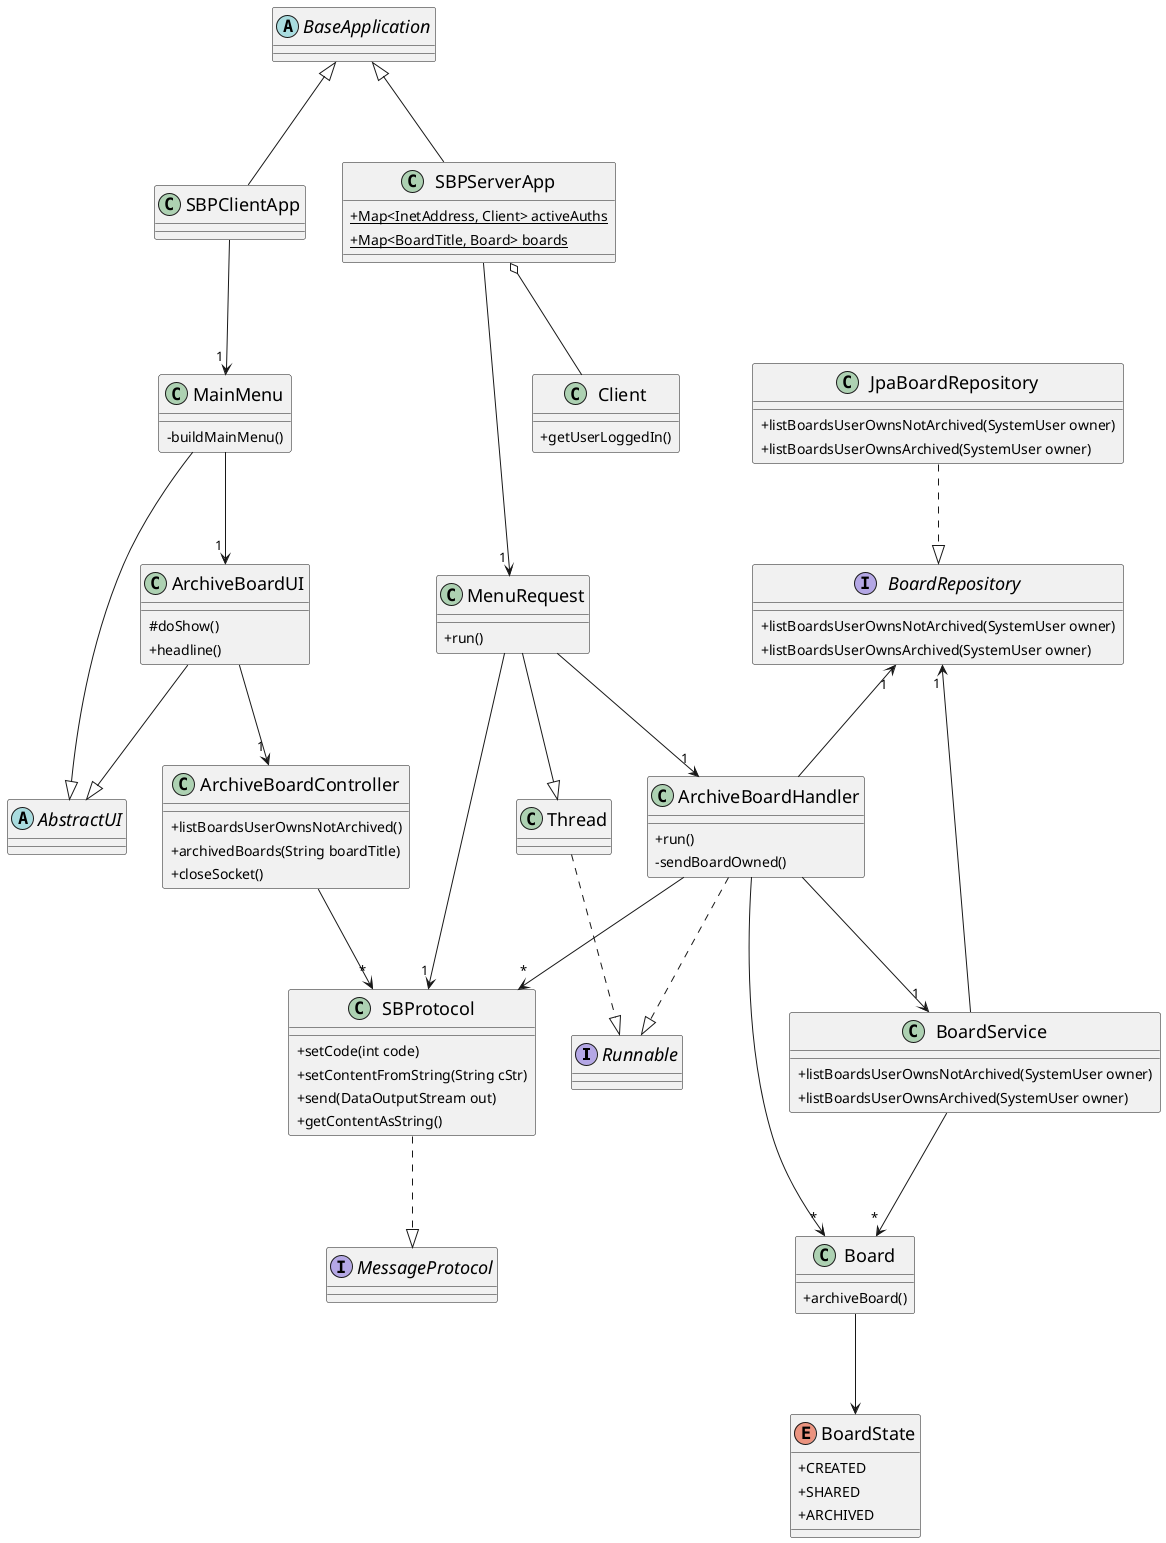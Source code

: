 @startuml
'https://plantuml.com/class-diagram

skinparam classAttributeIconSize 0
skinparam padding 2
skinparam ranksep 100
skinparam classFontSize 18


interface Runnable
interface MessageProtocol

interface BoardRepository
{
  +listBoardsUserOwnsNotArchived(SystemUser owner)
  +listBoardsUserOwnsArchived(SystemUser owner)
 }

abstract class AbstractUI
{
}

class ArchiveBoardUI
{
    # doShow()
    + headline()
}

class ArchiveBoardController
{

 +listBoardsUserOwnsNotArchived()
 +archivedBoards(String boardTitle)
 +closeSocket()
}

class ArchiveBoardHandler
{
+run()
-sendBoardOwned()
}

class MenuRequest
{
+run()
}

class Thread
{
}

interface Runnable
interface MessageProtocol

class SBProtocol
{
 + setCode(int code)
 + setContentFromString(String cStr)
 + send(DataOutputStream out)
 + getContentAsString()

}

class JpaBoardRepository
{
+listBoardsUserOwnsNotArchived(SystemUser owner)
+listBoardsUserOwnsArchived(SystemUser owner)
}

class Client
{
    +getUserLoggedIn()
}

class BoardService
{
 +listBoardsUserOwnsNotArchived(SystemUser owner)
 +listBoardsUserOwnsArchived(SystemUser owner)
}

enum BoardState
{
    +CREATED
    +SHARED
    +ARCHIVED
}

class Board
{
    +archiveBoard()
}

class SBPClientApp

class SBPServerApp
{
+{static}Map<InetAddress, Client> activeAuths
+{static}Map<BoardTitle, Board> boards

}

abstract class BaseApplication

class MainMenu
{
-buildMainMenu()
}

SBPServerApp o-- Client
'extends
ArchiveBoardUI --|> AbstractUI
MenuRequest --|> Thread
SBPClientApp -up-|> BaseApplication
SBPServerApp -up-|> BaseApplication
MainMenu --|> AbstractUI

'depends on(imports)
ArchiveBoardUI --> "1" ArchiveBoardController
ArchiveBoardController --> "*" SBProtocol

ArchiveBoardHandler --> "*" SBProtocol
ArchiveBoardHandler -up-> "1" BoardRepository



ArchiveBoardHandler --> "1" BoardService

BoardService  --> "1" BoardRepository
BoardService  --> "*" Board

ArchiveBoardHandler --> "*" Board

Board --> BoardState

MenuRequest --> "1" SBProtocol
MainMenu --> "1" ArchiveBoardUI
SBPClientApp --> "1" MainMenu
SBPServerApp --> "1" MenuRequest
MenuRequest --> "1" ArchiveBoardHandler



'implements
ArchiveBoardHandler ..|> Runnable
Thread ..|> Runnable
SBProtocol ..|> MessageProtocol
JpaBoardRepository ..|> BoardRepository



@enduml